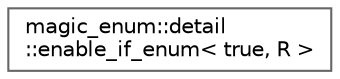 digraph "クラス階層図"
{
 // LATEX_PDF_SIZE
  bgcolor="transparent";
  edge [fontname=Helvetica,fontsize=10,labelfontname=Helvetica,labelfontsize=10];
  node [fontname=Helvetica,fontsize=10,shape=box,height=0.2,width=0.4];
  rankdir="LR";
  Node0 [id="Node000000",label="magic_enum::detail\l::enable_if_enum\< true, R \>",height=0.2,width=0.4,color="grey40", fillcolor="white", style="filled",URL="$structmagic__enum_1_1detail_1_1enable__if__enum_3_01true_00_01_r_01_4.html",tooltip=" "];
}
